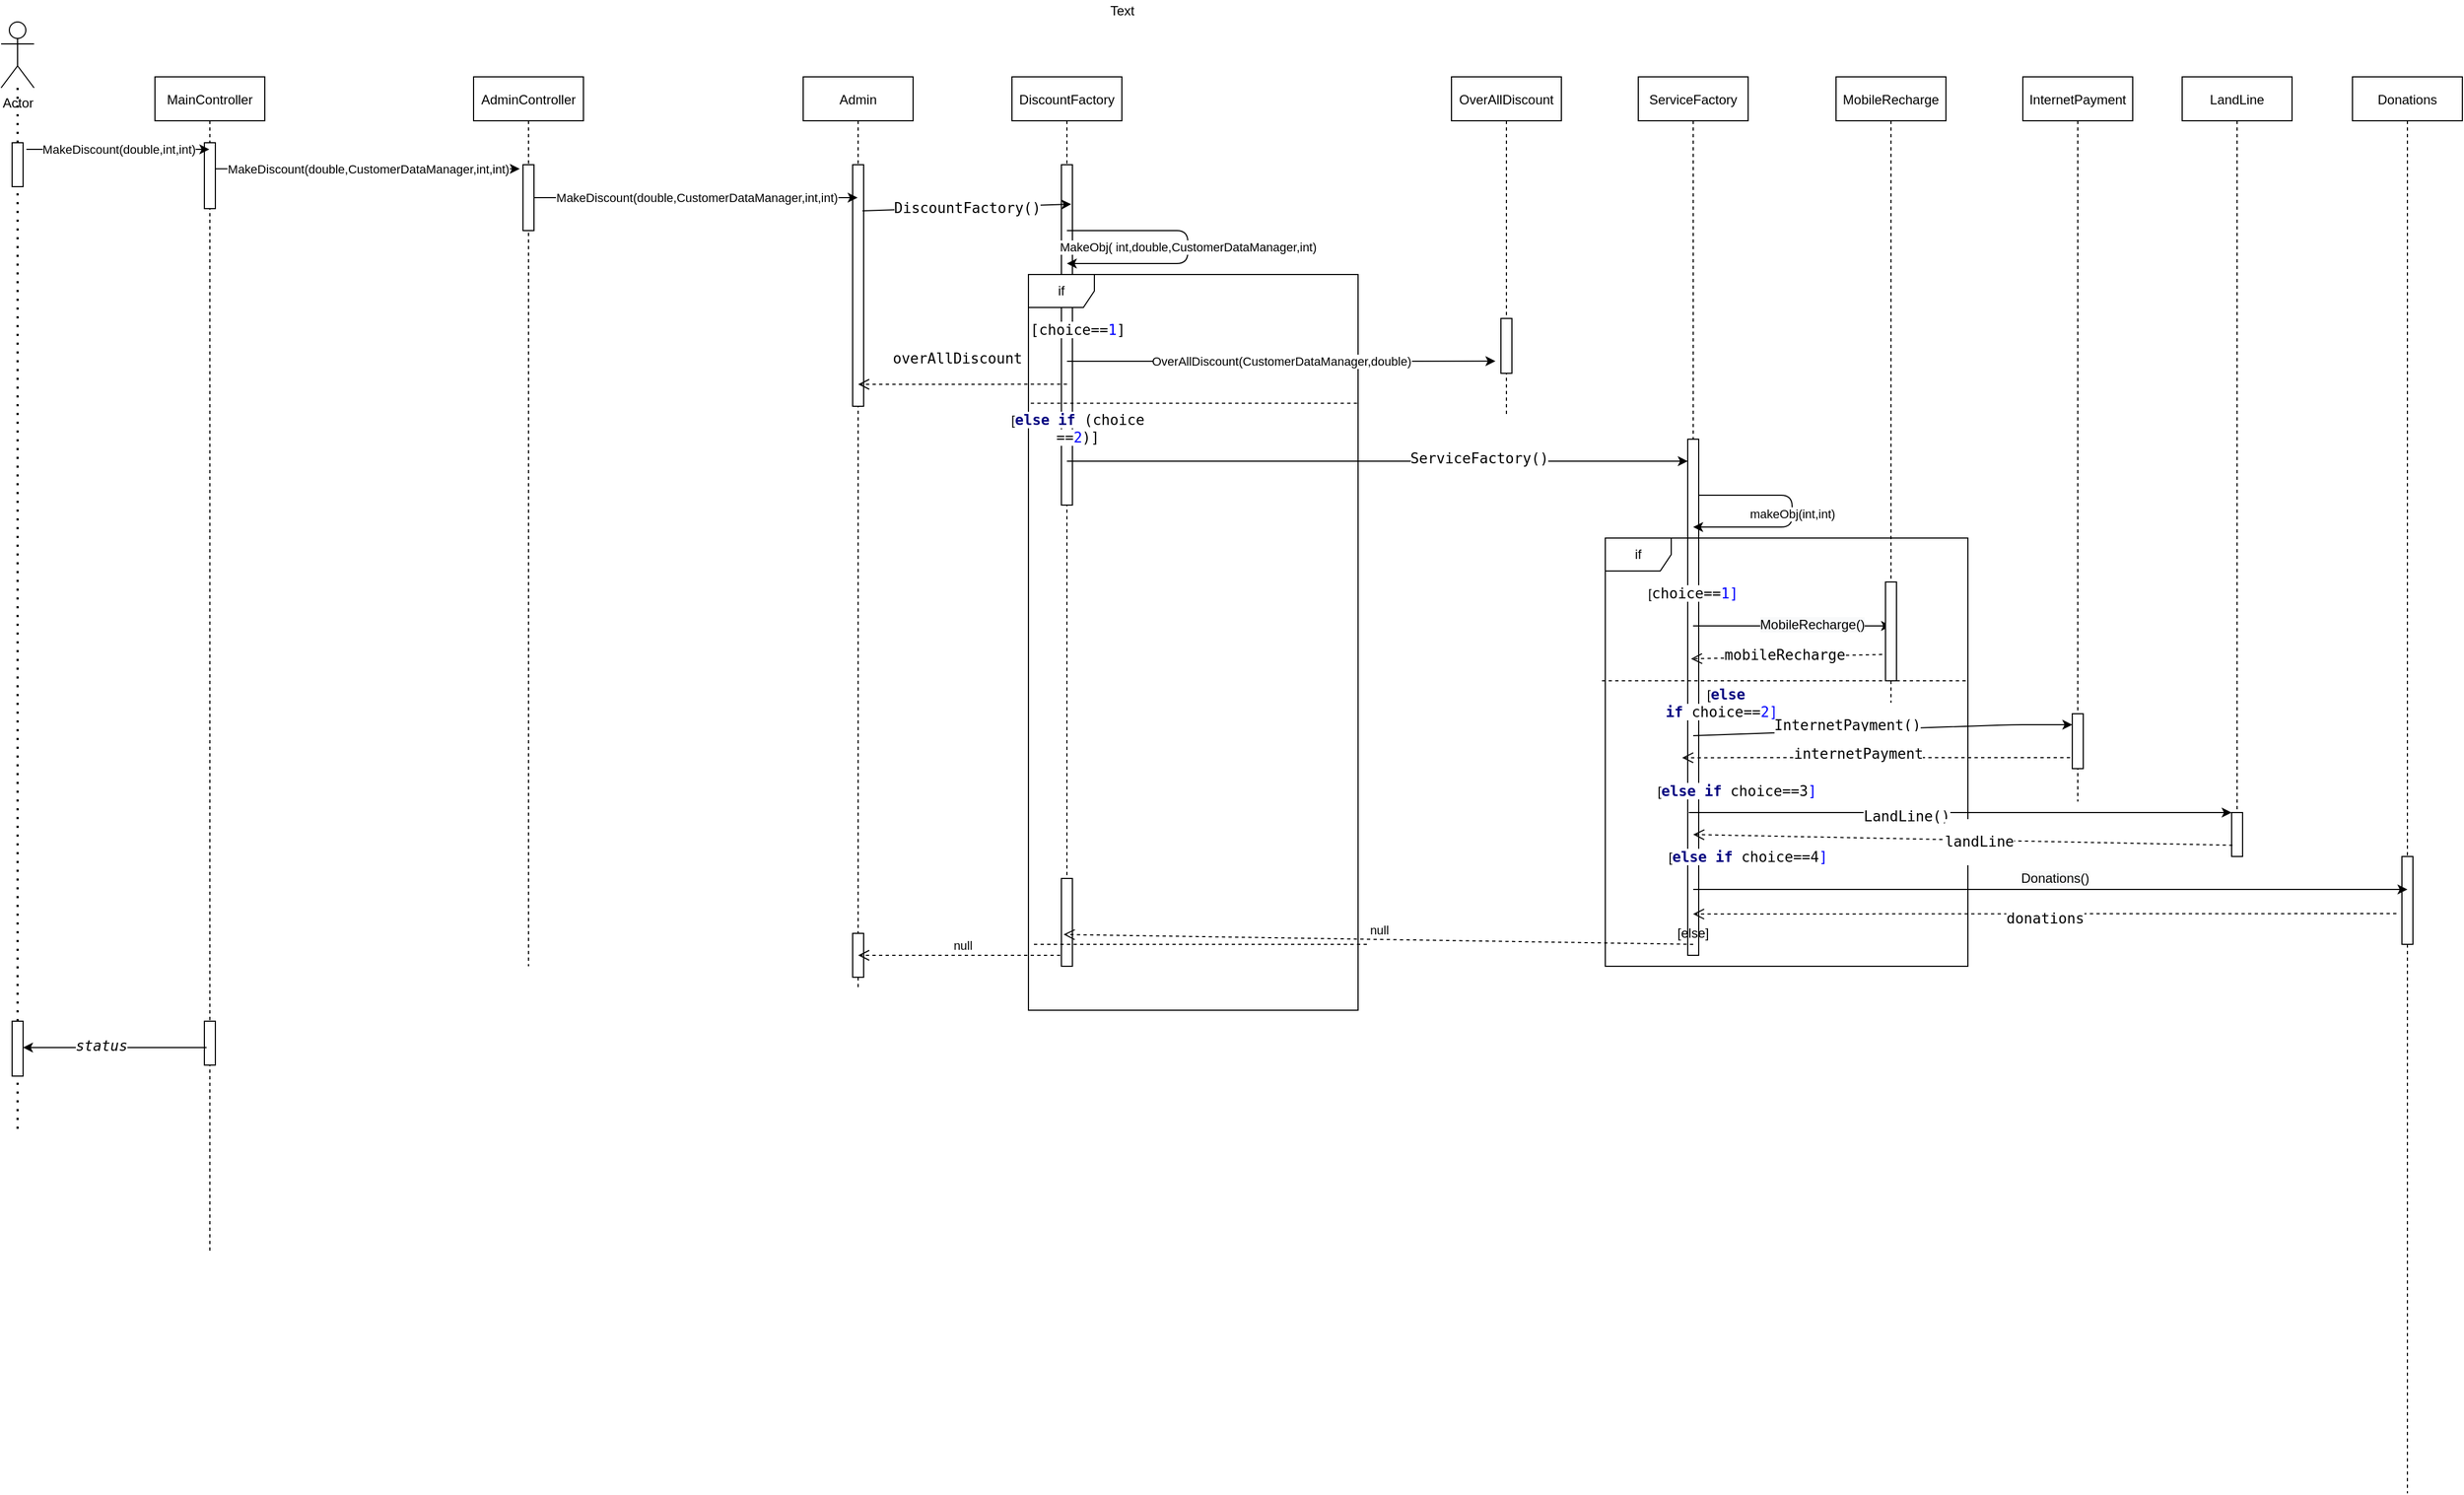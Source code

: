 <mxfile version="20.7.4" type="device"><diagram id="kgpKYQtTHZ0yAKxKKP6v" name="Page-1"><mxGraphModel dx="1985" dy="882" grid="1" gridSize="10" guides="1" tooltips="1" connect="1" arrows="1" fold="1" page="1" pageScale="1" pageWidth="850" pageHeight="1100" math="0" shadow="0"><root><mxCell id="0"/><mxCell id="1" parent="0"/><mxCell id="3nuBFxr9cyL0pnOWT2aG-1" value="MainController" style="shape=umlLifeline;perimeter=lifelinePerimeter;container=1;collapsible=0;recursiveResize=0;rounded=0;shadow=0;strokeWidth=1;" parent="1" vertex="1"><mxGeometry x="180" y="80" width="100" height="1070" as="geometry"/></mxCell><mxCell id="3nuBFxr9cyL0pnOWT2aG-2" value="" style="points=[];perimeter=orthogonalPerimeter;rounded=0;shadow=0;strokeWidth=1;" parent="3nuBFxr9cyL0pnOWT2aG-1" vertex="1"><mxGeometry x="45" y="60" width="10" height="60" as="geometry"/></mxCell><mxCell id="4FuFLXYMiEnB649Etazb-89" value="" style="html=1;points=[];perimeter=orthogonalPerimeter;" parent="3nuBFxr9cyL0pnOWT2aG-1" vertex="1"><mxGeometry x="45" y="860" width="10" height="40" as="geometry"/></mxCell><mxCell id="3nuBFxr9cyL0pnOWT2aG-5" value="AdminController" style="shape=umlLifeline;perimeter=lifelinePerimeter;container=1;collapsible=0;recursiveResize=0;rounded=0;shadow=0;strokeWidth=1;" parent="1" vertex="1"><mxGeometry x="470" y="80" width="100" height="810" as="geometry"/></mxCell><mxCell id="3nuBFxr9cyL0pnOWT2aG-6" value="" style="points=[];perimeter=orthogonalPerimeter;rounded=0;shadow=0;strokeWidth=1;" parent="3nuBFxr9cyL0pnOWT2aG-5" vertex="1"><mxGeometry x="45" y="80" width="10" height="60" as="geometry"/></mxCell><mxCell id="4FuFLXYMiEnB649Etazb-1" value="Actor" style="shape=umlActor;verticalLabelPosition=bottom;verticalAlign=top;html=1;outlineConnect=0;" parent="1" vertex="1"><mxGeometry x="40" y="30" width="30" height="60" as="geometry"/></mxCell><mxCell id="4FuFLXYMiEnB649Etazb-3" value="" style="endArrow=none;dashed=1;html=1;dashPattern=1 3;strokeWidth=2;" parent="1" source="4FuFLXYMiEnB649Etazb-6" target="4FuFLXYMiEnB649Etazb-1" edge="1"><mxGeometry width="50" height="50" relative="1" as="geometry"><mxPoint x="50" y="450" as="sourcePoint"/><mxPoint x="440" y="230" as="targetPoint"/></mxGeometry></mxCell><mxCell id="4FuFLXYMiEnB649Etazb-6" value="" style="html=1;points=[];perimeter=orthogonalPerimeter;" parent="1" vertex="1"><mxGeometry x="50" y="140" width="10" height="40" as="geometry"/></mxCell><mxCell id="4FuFLXYMiEnB649Etazb-7" value="" style="endArrow=none;dashed=1;html=1;dashPattern=1 3;strokeWidth=2;" parent="1" source="4FuFLXYMiEnB649Etazb-90" target="4FuFLXYMiEnB649Etazb-6" edge="1"><mxGeometry width="50" height="50" relative="1" as="geometry"><mxPoint x="55" y="1038" as="sourcePoint"/><mxPoint x="54.615" y="90" as="targetPoint"/></mxGeometry></mxCell><mxCell id="4FuFLXYMiEnB649Etazb-8" value="MakeDiscount(double,int,int)" style="endArrow=classic;html=1;exitX=1.3;exitY=0.15;exitDx=0;exitDy=0;exitPerimeter=0;" parent="1" source="4FuFLXYMiEnB649Etazb-6" target="3nuBFxr9cyL0pnOWT2aG-1" edge="1"><mxGeometry width="50" height="50" relative="1" as="geometry"><mxPoint x="340" y="280" as="sourcePoint"/><mxPoint x="390" y="230" as="targetPoint"/></mxGeometry></mxCell><mxCell id="4FuFLXYMiEnB649Etazb-9" value="&lt;span style=&quot;color: rgba(0 , 0 , 0 , 0) ; font-family: monospace ; font-size: 0px ; background-color: rgb(248 , 249 , 250)&quot;&gt;%3CmxGraphModel%3E%3Croot%3E%3CmxCell%20id%3D%220%22%2F%3E%3CmxCell%20id%3D%221%22%20parent%3D%220%22%2F%3E%3CmxCell%20id%3D%222%22%20value%3D%22%22%20style%3D%22html%3D1%3Bpoints%3D%5B%5D%3Bperimeter%3DorthogonalPerimeter%3B%22%20vertex%3D%221%22%20parent%3D%221%22%3E%3CmxGeometry%20x%3D%22340%22%20y%3D%22120.0%22%20width%3D%2210%22%20height%3D%2280%22%20as%3D%22geometry%22%2F%3E%3C%2FmxCell%3E%3C%2Froot%3E%3C%2FmxGraphModel%3E&lt;/span&gt;&lt;span style=&quot;color: rgba(0 , 0 , 0 , 0) ; font-family: monospace ; font-size: 0px ; background-color: rgb(248 , 249 , 250)&quot;&gt;%3CmxGraphModel%3E%3Croot%3E%3CmxCell%20id%3D%220%22%2F%3E%3CmxCell%20id%3D%221%22%20parent%3D%220%22%2F%3E%3CmxCell%20id%3D%222%22%20value%3D%22%22%20style%3D%22html%3D1%3Bpoints%3D%5B%5D%3Bperimeter%3DorthogonalPerimeter%3B%22%20vertex%3D%221%22%20parent%3D%221%22%3E%3CmxGeometry%20x%3D%22340%22%20y%3D%22120.0%22%20width%3D%2210%22%20height%3D%2280%22%20as%3D%22geometry%22%2F%3E%3C%2FmxCell%3E%3C%2Froot%3E%3C%2FmxGraphModel%3E&lt;/span&gt;" style="edgeLabel;html=1;align=center;verticalAlign=middle;resizable=0;points=[];" parent="4FuFLXYMiEnB649Etazb-8" vertex="1" connectable="0"><mxGeometry x="0.296" y="1" relative="1" as="geometry"><mxPoint as="offset"/></mxGeometry></mxCell><mxCell id="4FuFLXYMiEnB649Etazb-10" value="MakeDiscount(double,CustomerDataManager,int,int)" style="endArrow=classic;html=1;entryX=-0.3;entryY=0.063;entryDx=0;entryDy=0;entryPerimeter=0;" parent="1" source="3nuBFxr9cyL0pnOWT2aG-2" target="3nuBFxr9cyL0pnOWT2aG-6" edge="1"><mxGeometry width="50" height="50" relative="1" as="geometry"><mxPoint x="230" y="175" as="sourcePoint"/><mxPoint x="390" y="230" as="targetPoint"/></mxGeometry></mxCell><mxCell id="4FuFLXYMiEnB649Etazb-11" value="Admin" style="shape=umlLifeline;perimeter=lifelinePerimeter;container=1;collapsible=0;recursiveResize=0;rounded=0;shadow=0;strokeWidth=1;" parent="1" vertex="1"><mxGeometry x="770" y="80" width="100" height="830" as="geometry"/></mxCell><mxCell id="4FuFLXYMiEnB649Etazb-12" value="" style="points=[];perimeter=orthogonalPerimeter;rounded=0;shadow=0;strokeWidth=1;" parent="4FuFLXYMiEnB649Etazb-11" vertex="1"><mxGeometry x="45" y="80" width="10" height="220" as="geometry"/></mxCell><mxCell id="4FuFLXYMiEnB649Etazb-96" value="" style="html=1;points=[];perimeter=orthogonalPerimeter;" parent="4FuFLXYMiEnB649Etazb-11" vertex="1"><mxGeometry x="45" y="780" width="10" height="40" as="geometry"/></mxCell><mxCell id="4FuFLXYMiEnB649Etazb-13" value="MakeDiscount(double,CustomerDataManager,int,int)" style="endArrow=classic;html=1;" parent="1" source="3nuBFxr9cyL0pnOWT2aG-6" target="4FuFLXYMiEnB649Etazb-11" edge="1"><mxGeometry width="50" height="50" relative="1" as="geometry"><mxPoint x="340" y="280" as="sourcePoint"/><mxPoint x="390" y="230" as="targetPoint"/></mxGeometry></mxCell><mxCell id="4FuFLXYMiEnB649Etazb-16" value="DiscountFactory" style="shape=umlLifeline;perimeter=lifelinePerimeter;container=1;collapsible=0;recursiveResize=0;rounded=0;shadow=0;strokeWidth=1;" parent="1" vertex="1"><mxGeometry x="960" y="80" width="100" height="800" as="geometry"/></mxCell><mxCell id="4FuFLXYMiEnB649Etazb-17" value="" style="points=[];perimeter=orthogonalPerimeter;rounded=0;shadow=0;strokeWidth=1;" parent="4FuFLXYMiEnB649Etazb-16" vertex="1"><mxGeometry x="45" y="80" width="10" height="310" as="geometry"/></mxCell><mxCell id="4FuFLXYMiEnB649Etazb-22" value="OverAllDiscount" style="shape=umlLifeline;perimeter=lifelinePerimeter;container=1;collapsible=0;recursiveResize=0;rounded=0;shadow=0;strokeWidth=1;" parent="1" vertex="1"><mxGeometry x="1360" y="80" width="100" height="310" as="geometry"/></mxCell><mxCell id="4FuFLXYMiEnB649Etazb-23" value="" style="points=[];perimeter=orthogonalPerimeter;rounded=0;shadow=0;strokeWidth=1;" parent="4FuFLXYMiEnB649Etazb-22" vertex="1"><mxGeometry x="45" y="220" width="10" height="50" as="geometry"/></mxCell><mxCell id="4FuFLXYMiEnB649Etazb-25" value="&lt;div style=&quot;background-color: #ffffff ; color: #000000 ; font-family: &amp;#34;jetbrains mono&amp;#34; , monospace ; font-size: 9.8pt&quot;&gt;&lt;pre&gt;&lt;div style=&quot;font-family: &amp;#34;jetbrains mono&amp;#34; , monospace ; font-size: 9.8pt&quot;&gt;&lt;pre&gt;DiscountFactory()&lt;/pre&gt;&lt;/div&gt;&lt;/pre&gt;&lt;/div&gt;" style="endArrow=classic;html=1;exitX=0.9;exitY=0.191;exitDx=0;exitDy=0;exitPerimeter=0;entryX=0.9;entryY=0.116;entryDx=0;entryDy=0;entryPerimeter=0;" parent="1" source="4FuFLXYMiEnB649Etazb-12" target="4FuFLXYMiEnB649Etazb-17" edge="1"><mxGeometry width="50" height="50" relative="1" as="geometry"><mxPoint x="920" y="250" as="sourcePoint"/><mxPoint x="1015" y="348" as="targetPoint"/></mxGeometry></mxCell><mxCell id="4FuFLXYMiEnB649Etazb-26" value="Text" style="text;html=1;align=center;verticalAlign=middle;resizable=0;points=[];autosize=1;" parent="1" vertex="1"><mxGeometry x="1040" y="10" width="40" height="20" as="geometry"/></mxCell><mxCell id="4FuFLXYMiEnB649Etazb-28" value="MakeObj( int,double,CustomerDataManager,int)" style="endArrow=classic;html=1;" parent="1" source="4FuFLXYMiEnB649Etazb-16" target="4FuFLXYMiEnB649Etazb-16" edge="1"><mxGeometry width="50" height="50" relative="1" as="geometry"><mxPoint x="1230" y="220" as="sourcePoint"/><mxPoint x="970" y="170" as="targetPoint"/><Array as="points"><mxPoint x="1120" y="220"/><mxPoint x="1120" y="250"/></Array></mxGeometry></mxCell><mxCell id="4FuFLXYMiEnB649Etazb-30" value="if" style="shape=umlFrame;whiteSpace=wrap;html=1;" parent="1" vertex="1"><mxGeometry x="975" y="260" width="300" height="670" as="geometry"/></mxCell><mxCell id="4FuFLXYMiEnB649Etazb-31" value="&lt;div style=&quot;background-color: rgb(255 , 255 , 255) ; font-family: &amp;#34;jetbrains mono&amp;#34; , monospace ; font-size: 9.8pt&quot;&gt;&lt;pre&gt;[choice==&lt;span style=&quot;font-family: &amp;#34;jetbrains mono&amp;#34; , monospace ; font-size: 9.8pt ; color: rgb(0 , 0 , 255)&quot;&gt;1&lt;/span&gt;]&lt;/pre&gt;&lt;/div&gt;" style="text;html=1;strokeColor=none;fillColor=none;align=center;verticalAlign=middle;whiteSpace=wrap;rounded=0;" parent="1" vertex="1"><mxGeometry x="1000" y="300" width="40" height="20" as="geometry"/></mxCell><mxCell id="4FuFLXYMiEnB649Etazb-32" value="OverAllDiscount(CustomerDataManager,double)" style="endArrow=classic;html=1;exitX=0.117;exitY=0.118;exitDx=0;exitDy=0;exitPerimeter=0;entryX=-0.5;entryY=0.778;entryDx=0;entryDy=0;entryPerimeter=0;" parent="1" source="4FuFLXYMiEnB649Etazb-30" target="4FuFLXYMiEnB649Etazb-23" edge="1"><mxGeometry width="50" height="50" relative="1" as="geometry"><mxPoint x="1100" y="320" as="sourcePoint"/><mxPoint x="1150" y="270" as="targetPoint"/></mxGeometry></mxCell><mxCell id="4FuFLXYMiEnB649Etazb-44" value="&lt;div style=&quot;background-color: #ffffff ; color: #000000 ; font-family: &amp;quot;jetbrains mono&amp;quot; , monospace ; font-size: 9.8pt&quot;&gt;&lt;pre&gt;overAllDiscount&lt;/pre&gt;&lt;/div&gt;" style="html=1;verticalAlign=bottom;endArrow=open;dashed=1;endSize=8;exitX=0.117;exitY=0.149;exitDx=0;exitDy=0;exitPerimeter=0;" parent="1" source="4FuFLXYMiEnB649Etazb-30" target="4FuFLXYMiEnB649Etazb-11" edge="1"><mxGeometry x="0.05" relative="1" as="geometry"><mxPoint x="1100" y="310" as="sourcePoint"/><mxPoint x="1020" y="310" as="targetPoint"/><Array as="points"><mxPoint x="920" y="360"/></Array><mxPoint as="offset"/></mxGeometry></mxCell><mxCell id="4FuFLXYMiEnB649Etazb-46" value="" style="endArrow=none;dashed=1;html=1;entryX=0.997;entryY=0.175;entryDx=0;entryDy=0;entryPerimeter=0;exitX=0.007;exitY=0.175;exitDx=0;exitDy=0;exitPerimeter=0;" parent="1" source="4FuFLXYMiEnB649Etazb-30" target="4FuFLXYMiEnB649Etazb-30" edge="1"><mxGeometry width="50" height="50" relative="1" as="geometry"><mxPoint x="1040" y="340" as="sourcePoint"/><mxPoint x="1090" y="290" as="targetPoint"/></mxGeometry></mxCell><mxCell id="4FuFLXYMiEnB649Etazb-47" value="[&lt;span style=&quot;background-color: rgb(255 , 255 , 255) ; font-family: &amp;#34;jetbrains mono&amp;#34; , monospace ; font-size: 9.8pt ; color: rgb(0 , 0 , 128) ; font-weight: bold&quot;&gt;else if &lt;/span&gt;&lt;span style=&quot;background-color: rgb(255 , 255 , 255) ; font-family: &amp;#34;jetbrains mono&amp;#34; , monospace ; font-size: 9.8pt&quot;&gt;(choice ==&lt;/span&gt;&lt;span style=&quot;background-color: rgb(255 , 255 , 255) ; font-family: &amp;#34;jetbrains mono&amp;#34; , monospace ; font-size: 9.8pt ; color: rgb(0 , 0 , 255)&quot;&gt;2&lt;/span&gt;&lt;span style=&quot;background-color: rgb(255 , 255 , 255) ; font-family: &amp;#34;jetbrains mono&amp;#34; , monospace ; font-size: 9.8pt&quot;&gt;)]&lt;/span&gt;" style="text;html=1;strokeColor=none;fillColor=none;align=center;verticalAlign=middle;whiteSpace=wrap;rounded=0;" parent="1" vertex="1"><mxGeometry x="950" y="390" width="140" height="20" as="geometry"/></mxCell><mxCell id="4FuFLXYMiEnB649Etazb-48" value="ServiceFactory" style="shape=umlLifeline;perimeter=lifelinePerimeter;container=1;collapsible=0;recursiveResize=0;rounded=0;shadow=0;strokeWidth=1;" parent="1" vertex="1"><mxGeometry x="1530" y="80" width="100" height="800" as="geometry"/></mxCell><mxCell id="4FuFLXYMiEnB649Etazb-49" value="" style="points=[];perimeter=orthogonalPerimeter;rounded=0;shadow=0;strokeWidth=1;" parent="4FuFLXYMiEnB649Etazb-48" vertex="1"><mxGeometry x="45" y="330" width="10" height="470" as="geometry"/></mxCell><mxCell id="4FuFLXYMiEnB649Etazb-52" value="makeObj(int,int)" style="endArrow=classic;html=1;" parent="4FuFLXYMiEnB649Etazb-48" source="4FuFLXYMiEnB649Etazb-49" target="4FuFLXYMiEnB649Etazb-48" edge="1"><mxGeometry width="50" height="50" relative="1" as="geometry"><mxPoint x="-230" y="220" as="sourcePoint"/><mxPoint x="-180" y="170" as="targetPoint"/><Array as="points"><mxPoint x="140" y="381"/><mxPoint x="140" y="410"/></Array></mxGeometry></mxCell><mxCell id="4FuFLXYMiEnB649Etazb-50" value="" style="endArrow=classic;html=1;" parent="1" target="4FuFLXYMiEnB649Etazb-49" edge="1"><mxGeometry width="50" height="50" relative="1" as="geometry"><mxPoint x="1010" y="430" as="sourcePoint"/><mxPoint x="1560" y="448" as="targetPoint"/></mxGeometry></mxCell><mxCell id="4FuFLXYMiEnB649Etazb-51" value="&lt;div style=&quot;font-family: &amp;#34;jetbrains mono&amp;#34; , monospace ; font-size: 9.8pt&quot;&gt;&lt;pre&gt;ServiceFactory()&lt;/pre&gt;&lt;/div&gt;" style="edgeLabel;html=1;align=center;verticalAlign=middle;resizable=0;points=[];" parent="4FuFLXYMiEnB649Etazb-50" vertex="1" connectable="0"><mxGeometry x="0.327" y="3" relative="1" as="geometry"><mxPoint as="offset"/></mxGeometry></mxCell><mxCell id="4FuFLXYMiEnB649Etazb-53" value="if" style="shape=umlFrame;whiteSpace=wrap;html=1;" parent="1" vertex="1"><mxGeometry x="1500" y="500" width="330" height="390" as="geometry"/></mxCell><mxCell id="4FuFLXYMiEnB649Etazb-54" value="[&lt;span style=&quot;background-color: rgb(255 , 255 , 255) ; font-family: &amp;#34;jetbrains mono&amp;#34; , monospace ; font-size: 9.8pt&quot;&gt;choice==&lt;/span&gt;&lt;span style=&quot;background-color: rgb(255 , 255 , 255) ; font-family: &amp;#34;jetbrains mono&amp;#34; , monospace ; font-size: 9.8pt ; color: rgb(0 , 0 , 255)&quot;&gt;1]&lt;/span&gt;" style="text;html=1;strokeColor=none;fillColor=none;align=center;verticalAlign=middle;whiteSpace=wrap;rounded=0;" parent="1" vertex="1"><mxGeometry x="1560" y="540" width="40" height="20" as="geometry"/></mxCell><mxCell id="4FuFLXYMiEnB649Etazb-55" value="MobileRecharge" style="shape=umlLifeline;perimeter=lifelinePerimeter;container=1;collapsible=0;recursiveResize=0;rounded=0;shadow=0;strokeWidth=1;" parent="1" vertex="1"><mxGeometry x="1710" y="80" width="100" height="570" as="geometry"/></mxCell><mxCell id="4FuFLXYMiEnB649Etazb-60" value="&lt;div style=&quot;background-color: #ffffff ; color: #000000 ; font-family: &amp;quot;jetbrains mono&amp;quot; , monospace ; font-size: 9.8pt&quot;&gt;&lt;pre&gt;mobileRecharge&lt;/pre&gt;&lt;/div&gt;" style="html=1;verticalAlign=bottom;endArrow=open;dashed=1;endSize=8;exitX=-0.3;exitY=0.734;exitDx=0;exitDy=0;exitPerimeter=0;" parent="1" source="4FuFLXYMiEnB649Etazb-56" edge="1"><mxGeometry x="0.028" y="22" relative="1" as="geometry"><mxPoint x="1755" y="600" as="sourcePoint"/><mxPoint x="1578" y="610" as="targetPoint"/><mxPoint as="offset"/></mxGeometry></mxCell><mxCell id="4FuFLXYMiEnB649Etazb-61" value="" style="endArrow=none;dashed=1;html=1;" parent="1" source="4FuFLXYMiEnB649Etazb-56" edge="1"><mxGeometry width="50" height="50" relative="1" as="geometry"><mxPoint x="1497" y="630" as="sourcePoint"/><mxPoint x="1830" y="630" as="targetPoint"/></mxGeometry></mxCell><mxCell id="4FuFLXYMiEnB649Etazb-62" value="[&lt;span style=&quot;background-color: rgb(255 , 255 , 255) ; font-family: &amp;#34;jetbrains mono&amp;#34; , monospace ; font-size: 9.8pt ; color: rgb(0 , 0 , 128) ; font-weight: bold&quot;&gt;else if&amp;nbsp;&lt;/span&gt;&lt;span style=&quot;background-color: rgb(255 , 255 , 255) ; font-family: &amp;#34;jetbrains mono&amp;#34; , monospace ; font-size: 9.8pt&quot;&gt;choice==&lt;/span&gt;&lt;span style=&quot;background-color: rgb(255 , 255 , 255) ; font-family: &amp;#34;jetbrains mono&amp;#34; , monospace ; font-size: 9.8pt ; color: rgb(0 , 0 , 255)&quot;&gt;2&lt;/span&gt;&lt;span style=&quot;background-color: rgb(255 , 255 , 255) ; color: rgb(0 , 0 , 255) ; font-family: &amp;#34;jetbrains mono&amp;#34; , monospace ; font-size: 9.8pt&quot;&gt;]]&lt;/span&gt;" style="text;html=1;strokeColor=none;fillColor=none;align=center;verticalAlign=middle;whiteSpace=wrap;rounded=0;" parent="1" vertex="1"><mxGeometry x="1540" y="640" width="140" height="20" as="geometry"/></mxCell><mxCell id="4FuFLXYMiEnB649Etazb-63" value="InternetPayment" style="shape=umlLifeline;perimeter=lifelinePerimeter;container=1;collapsible=0;recursiveResize=0;rounded=0;shadow=0;strokeWidth=1;" parent="1" vertex="1"><mxGeometry x="1880" y="80" width="100" height="660" as="geometry"/></mxCell><mxCell id="4FuFLXYMiEnB649Etazb-64" value="" style="points=[];perimeter=orthogonalPerimeter;rounded=0;shadow=0;strokeWidth=1;" parent="4FuFLXYMiEnB649Etazb-63" vertex="1"><mxGeometry x="45" y="580" width="10" height="50" as="geometry"/></mxCell><mxCell id="4FuFLXYMiEnB649Etazb-65" value="&lt;div style=&quot;background-color: #ffffff ; color: #000000 ; font-family: &amp;#34;jetbrains mono&amp;#34; , monospace ; font-size: 9.8pt&quot;&gt;&lt;pre&gt;&lt;div style=&quot;font-family: &amp;#34;jetbrains mono&amp;#34; , monospace ; font-size: 9.8pt&quot;&gt;&lt;pre&gt;InternetPayment()&lt;/pre&gt;&lt;/div&gt;&lt;/pre&gt;&lt;/div&gt;" style="endArrow=classic;html=1;" parent="1" target="4FuFLXYMiEnB649Etazb-64" edge="1"><mxGeometry x="-0.187" y="5" width="50" height="50" relative="1" as="geometry"><mxPoint x="1580" y="680" as="sourcePoint"/><mxPoint x="1920" y="670" as="targetPoint"/><Array as="points"><mxPoint x="1870" y="670"/></Array><mxPoint as="offset"/></mxGeometry></mxCell><mxCell id="4FuFLXYMiEnB649Etazb-67" value="&lt;div style=&quot;background-color: #ffffff ; color: #000000 ; font-family: &amp;quot;jetbrains mono&amp;quot; , monospace ; font-size: 9.8pt&quot;&gt;&lt;pre&gt;internetPayment&lt;/pre&gt;&lt;/div&gt;" style="html=1;verticalAlign=bottom;endArrow=open;dashed=1;endSize=8;entryX=0.212;entryY=0.513;entryDx=0;entryDy=0;entryPerimeter=0;" parent="1" target="4FuFLXYMiEnB649Etazb-53" edge="1"><mxGeometry x="0.093" y="20" relative="1" as="geometry"><mxPoint x="1923" y="700" as="sourcePoint"/><mxPoint x="1570" y="714" as="targetPoint"/><mxPoint as="offset"/></mxGeometry></mxCell><mxCell id="4FuFLXYMiEnB649Etazb-68" value="[&lt;span style=&quot;background-color: rgb(255 , 255 , 255) ; font-family: &amp;#34;jetbrains mono&amp;#34; , monospace ; font-size: 9.8pt ; color: rgb(0 , 0 , 128) ; font-weight: bold&quot;&gt;else if&amp;nbsp;&lt;/span&gt;&lt;span style=&quot;background-color: rgb(255 , 255 , 255) ; font-family: &amp;#34;jetbrains mono&amp;#34; , monospace ; font-size: 9.8pt&quot;&gt;choice==3&lt;/span&gt;&lt;span style=&quot;background-color: rgb(255 , 255 , 255) ; color: rgb(0 , 0 , 255) ; font-family: &amp;#34;jetbrains mono&amp;#34; , monospace ; font-size: 9.8pt&quot;&gt;]&lt;/span&gt;" style="text;html=1;strokeColor=none;fillColor=none;align=center;verticalAlign=middle;whiteSpace=wrap;rounded=0;" parent="1" vertex="1"><mxGeometry x="1540" y="720" width="160" height="20" as="geometry"/></mxCell><mxCell id="4FuFLXYMiEnB649Etazb-69" value="LandLine" style="shape=umlLifeline;perimeter=lifelinePerimeter;container=1;collapsible=0;recursiveResize=0;rounded=0;shadow=0;strokeWidth=1;" parent="1" vertex="1"><mxGeometry x="2025" y="80" width="100" height="710" as="geometry"/></mxCell><mxCell id="4FuFLXYMiEnB649Etazb-70" value="" style="points=[];perimeter=orthogonalPerimeter;rounded=0;shadow=0;strokeWidth=1;" parent="4FuFLXYMiEnB649Etazb-69" vertex="1"><mxGeometry x="45" y="670" width="10" height="40" as="geometry"/></mxCell><mxCell id="4FuFLXYMiEnB649Etazb-71" value="" style="endArrow=classic;html=1;" parent="1" edge="1"><mxGeometry width="50" height="50" relative="1" as="geometry"><mxPoint x="1576" y="750" as="sourcePoint"/><mxPoint x="2070" y="750" as="targetPoint"/></mxGeometry></mxCell><mxCell id="4FuFLXYMiEnB649Etazb-72" value="&lt;div style=&quot;font-family: &amp;#34;jetbrains mono&amp;#34; , monospace ; font-size: 9.8pt&quot;&gt;&lt;pre&gt;LandLine()&lt;/pre&gt;&lt;/div&gt;" style="edgeLabel;html=1;align=center;verticalAlign=middle;resizable=0;points=[];" parent="4FuFLXYMiEnB649Etazb-71" vertex="1" connectable="0"><mxGeometry x="-0.199" y="-3" relative="1" as="geometry"><mxPoint as="offset"/></mxGeometry></mxCell><mxCell id="4FuFLXYMiEnB649Etazb-74" value="[&lt;span style=&quot;background-color: rgb(255 , 255 , 255) ; font-family: &amp;#34;jetbrains mono&amp;#34; , monospace ; font-size: 9.8pt ; color: rgb(0 , 0 , 128) ; font-weight: bold&quot;&gt;else if&amp;nbsp;&lt;/span&gt;&lt;span style=&quot;background-color: rgb(255 , 255 , 255) ; font-family: &amp;#34;jetbrains mono&amp;#34; , monospace ; font-size: 9.8pt&quot;&gt;choice==4&lt;/span&gt;&lt;span style=&quot;background-color: rgb(255 , 255 , 255) ; color: rgb(0 , 0 , 255) ; font-family: &amp;#34;jetbrains mono&amp;#34; , monospace ; font-size: 9.8pt&quot;&gt;]&lt;/span&gt;" style="text;html=1;strokeColor=none;fillColor=none;align=center;verticalAlign=middle;whiteSpace=wrap;rounded=0;" parent="1" vertex="1"><mxGeometry x="1550" y="780" width="160" height="20" as="geometry"/></mxCell><mxCell id="4FuFLXYMiEnB649Etazb-75" value="Donations" style="shape=umlLifeline;perimeter=lifelinePerimeter;container=1;collapsible=0;recursiveResize=0;rounded=0;shadow=0;strokeWidth=1;" parent="1" vertex="1"><mxGeometry x="2180" y="80" width="100" height="1290" as="geometry"/></mxCell><mxCell id="4FuFLXYMiEnB649Etazb-76" value="" style="points=[];perimeter=orthogonalPerimeter;rounded=0;shadow=0;strokeWidth=1;" parent="4FuFLXYMiEnB649Etazb-75" vertex="1"><mxGeometry x="45" y="710" width="10" height="80" as="geometry"/></mxCell><mxCell id="4FuFLXYMiEnB649Etazb-77" value="&lt;span style=&quot;font-size: 12px ; background-color: rgb(248 , 249 , 250)&quot;&gt;Donations()&lt;/span&gt;" style="endArrow=classic;html=1;" parent="1" edge="1"><mxGeometry x="0.015" y="10" width="50" height="50" relative="1" as="geometry"><mxPoint x="1580" y="820" as="sourcePoint"/><mxPoint x="2230" y="820" as="targetPoint"/><Array as="points"><mxPoint x="1950" y="820"/></Array><mxPoint x="-1" as="offset"/></mxGeometry></mxCell><mxCell id="4FuFLXYMiEnB649Etazb-78" value="&lt;div style=&quot;background-color: #ffffff ; color: #000000 ; font-family: &amp;quot;jetbrains mono&amp;quot; , monospace ; font-size: 9.8pt&quot;&gt;&lt;pre&gt;donations&lt;/pre&gt;&lt;/div&gt;" style="html=1;verticalAlign=bottom;endArrow=open;dashed=1;endSize=8;entryX=0.242;entryY=0.878;entryDx=0;entryDy=0;entryPerimeter=0;" parent="1" target="4FuFLXYMiEnB649Etazb-53" edge="1"><mxGeometry x="-0.0" y="28" relative="1" as="geometry"><mxPoint x="2220" y="842" as="sourcePoint"/><mxPoint x="1950" y="670" as="targetPoint"/><mxPoint as="offset"/></mxGeometry></mxCell><mxCell id="4FuFLXYMiEnB649Etazb-81" value="" style="endArrow=classic;html=1;exitX=0.242;exitY=0.205;exitDx=0;exitDy=0;exitPerimeter=0;" parent="1" source="4FuFLXYMiEnB649Etazb-53" edge="1"><mxGeometry width="50" height="50" relative="1" as="geometry"><mxPoint x="1960" y="630" as="sourcePoint"/><mxPoint x="1760" y="580" as="targetPoint"/></mxGeometry></mxCell><mxCell id="4FuFLXYMiEnB649Etazb-82" value="&lt;span style=&quot;font-size: 12px ; background-color: rgb(248 , 249 , 250)&quot;&gt;MobileRecharge()&lt;/span&gt;" style="edgeLabel;html=1;align=center;verticalAlign=middle;resizable=0;points=[];" parent="4FuFLXYMiEnB649Etazb-81" vertex="1" connectable="0"><mxGeometry x="0.201" y="1" relative="1" as="geometry"><mxPoint as="offset"/></mxGeometry></mxCell><mxCell id="4FuFLXYMiEnB649Etazb-86" value="null" style="html=1;verticalAlign=bottom;endArrow=open;dashed=1;endSize=8;" parent="1" target="4FuFLXYMiEnB649Etazb-11" edge="1"><mxGeometry relative="1" as="geometry"><mxPoint x="1010" y="880" as="sourcePoint"/><mxPoint x="880" y="790" as="targetPoint"/></mxGeometry></mxCell><mxCell id="4FuFLXYMiEnB649Etazb-90" value="" style="html=1;points=[];perimeter=orthogonalPerimeter;" parent="1" vertex="1"><mxGeometry x="50" y="940" width="10" height="50" as="geometry"/></mxCell><mxCell id="4FuFLXYMiEnB649Etazb-91" value="" style="endArrow=none;dashed=1;html=1;dashPattern=1 3;strokeWidth=2;" parent="1" target="4FuFLXYMiEnB649Etazb-90" edge="1"><mxGeometry width="50" height="50" relative="1" as="geometry"><mxPoint x="55" y="1038" as="sourcePoint"/><mxPoint x="55" y="180" as="targetPoint"/></mxGeometry></mxCell><mxCell id="4FuFLXYMiEnB649Etazb-92" value="" style="endArrow=classic;html=1;exitX=0.2;exitY=0.6;exitDx=0;exitDy=0;exitPerimeter=0;" parent="1" source="4FuFLXYMiEnB649Etazb-89" target="4FuFLXYMiEnB649Etazb-90" edge="1"><mxGeometry width="50" height="50" relative="1" as="geometry"><mxPoint x="400" y="840" as="sourcePoint"/><mxPoint x="450" y="790" as="targetPoint"/></mxGeometry></mxCell><mxCell id="4FuFLXYMiEnB649Etazb-93" value="&lt;div style=&quot;font-family: &amp;#34;jetbrains mono&amp;#34; , monospace ; font-size: 9.8pt&quot;&gt;&lt;pre&gt;&lt;span style=&quot;font-style: italic&quot;&gt;status&lt;/span&gt;&lt;/pre&gt;&lt;/div&gt;" style="edgeLabel;html=1;align=center;verticalAlign=middle;resizable=0;points=[];" parent="4FuFLXYMiEnB649Etazb-92" vertex="1" connectable="0"><mxGeometry x="0.15" y="-2" relative="1" as="geometry"><mxPoint as="offset"/></mxGeometry></mxCell><mxCell id="4FuFLXYMiEnB649Etazb-94" value="&lt;div style=&quot;background-color: #ffffff ; color: #000000 ; font-family: &amp;quot;jetbrains mono&amp;quot; , monospace ; font-size: 9.8pt&quot;&gt;&lt;pre&gt;landLine&lt;/pre&gt;&lt;/div&gt;" style="html=1;verticalAlign=bottom;endArrow=open;dashed=1;endSize=8;exitX=0.082;exitY=0.744;exitDx=0;exitDy=0;exitPerimeter=0;" parent="1" source="4FuFLXYMiEnB649Etazb-70" edge="1"><mxGeometry x="-0.061" y="25" relative="1" as="geometry"><mxPoint x="1660" y="770" as="sourcePoint"/><mxPoint x="1580" y="770" as="targetPoint"/><mxPoint as="offset"/></mxGeometry></mxCell><mxCell id="4FuFLXYMiEnB649Etazb-56" value="" style="points=[];perimeter=orthogonalPerimeter;rounded=0;shadow=0;strokeWidth=1;" parent="1" vertex="1"><mxGeometry x="1755" y="540" width="10" height="90" as="geometry"/></mxCell><mxCell id="4FuFLXYMiEnB649Etazb-95" value="" style="endArrow=none;dashed=1;html=1;" parent="1" target="4FuFLXYMiEnB649Etazb-56" edge="1"><mxGeometry width="50" height="50" relative="1" as="geometry"><mxPoint x="1497" y="630" as="sourcePoint"/><mxPoint x="1830.0" y="630" as="targetPoint"/></mxGeometry></mxCell><mxCell id="4FuFLXYMiEnB649Etazb-97" value="[else]" style="text;html=1;strokeColor=none;fillColor=none;align=center;verticalAlign=middle;whiteSpace=wrap;rounded=0;" parent="1" vertex="1"><mxGeometry x="1560" y="850" width="40" height="20" as="geometry"/></mxCell><mxCell id="4FuFLXYMiEnB649Etazb-98" value="" style="html=1;points=[];perimeter=orthogonalPerimeter;" parent="1" vertex="1"><mxGeometry x="1005" y="810" width="10" height="80" as="geometry"/></mxCell><mxCell id="4FuFLXYMiEnB649Etazb-101" value="null" style="html=1;verticalAlign=bottom;endArrow=open;dashed=1;endSize=8;exitX=0.5;exitY=1;exitDx=0;exitDy=0;entryX=0.2;entryY=0.638;entryDx=0;entryDy=0;entryPerimeter=0;" parent="1" source="4FuFLXYMiEnB649Etazb-97" target="4FuFLXYMiEnB649Etazb-98" edge="1"><mxGeometry relative="1" as="geometry"><mxPoint x="1580" y="870" as="sourcePoint"/><mxPoint x="1020" y="860" as="targetPoint"/></mxGeometry></mxCell><mxCell id="4FuFLXYMiEnB649Etazb-104" value="" style="endArrow=none;dashed=1;html=1;" parent="1" edge="1"><mxGeometry width="50" height="50" relative="1" as="geometry"><mxPoint x="980" y="870" as="sourcePoint"/><mxPoint x="1283" y="870" as="targetPoint"/></mxGeometry></mxCell></root></mxGraphModel></diagram></mxfile>